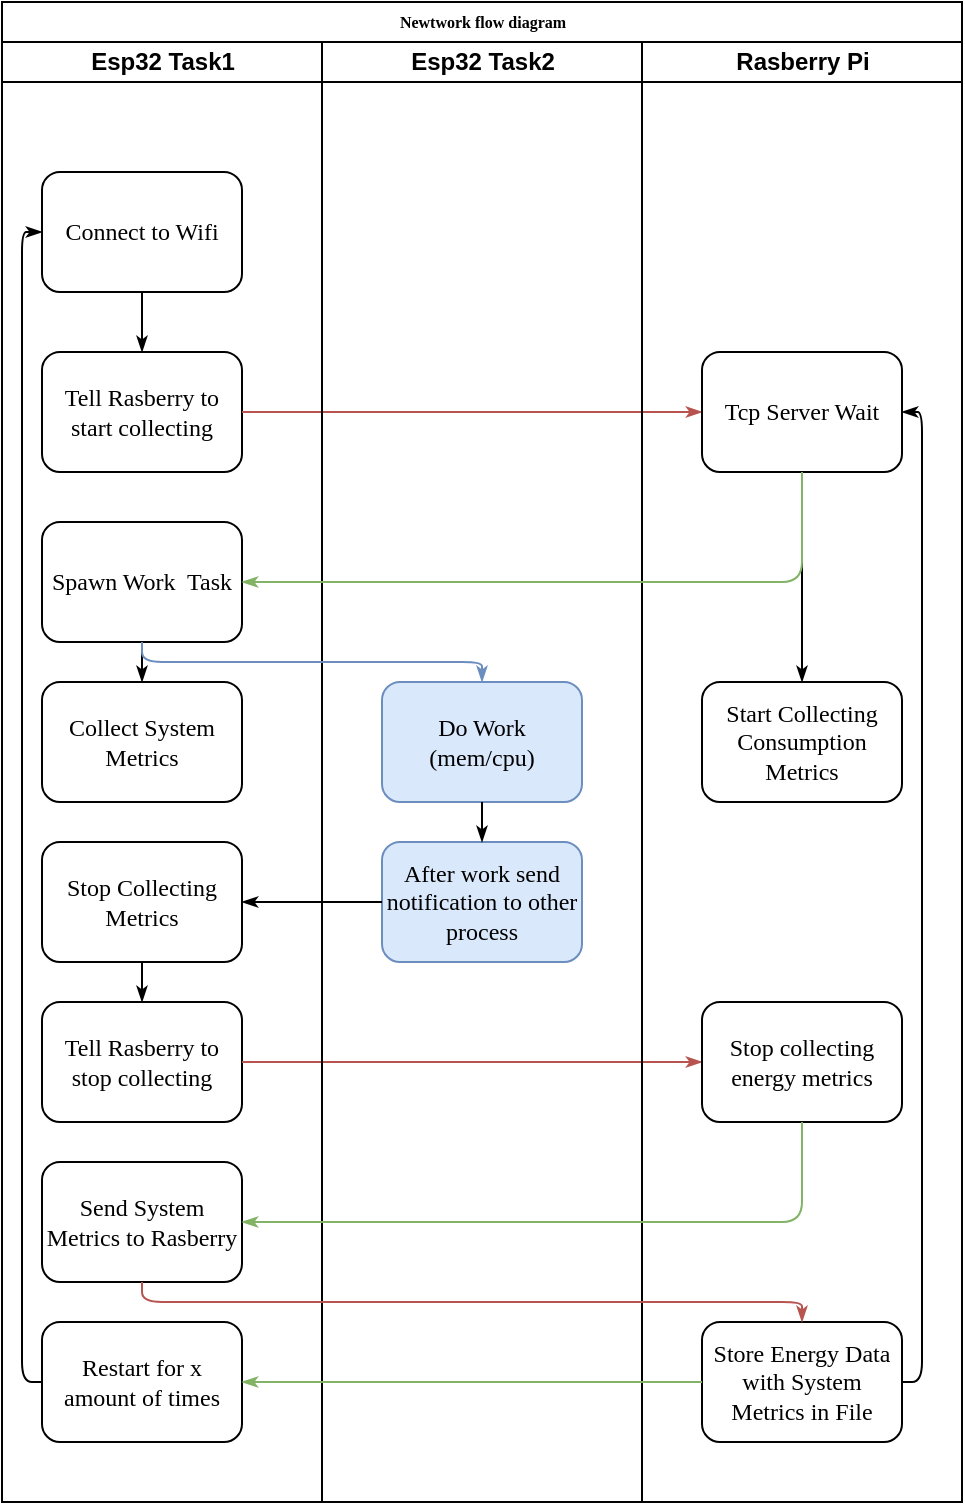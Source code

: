 <mxfile version="18.0.2" type="device"><diagram name="Page-1" id="74e2e168-ea6b-b213-b513-2b3c1d86103e"><mxGraphModel dx="1350" dy="793" grid="1" gridSize="10" guides="1" tooltips="1" connect="1" arrows="1" fold="1" page="1" pageScale="1" pageWidth="1100" pageHeight="850" background="none" math="0" shadow="0"><root><mxCell id="0"/><mxCell id="1" parent="0"/><mxCell id="77e6c97f196da883-1" value="Newtwork flow diagram" style="swimlane;html=1;childLayout=stackLayout;startSize=20;rounded=0;shadow=0;labelBackgroundColor=none;strokeWidth=1;fontFamily=Verdana;fontSize=8;align=center;" parent="1" vertex="1"><mxGeometry x="70" y="40" width="480" height="750" as="geometry"/></mxCell><mxCell id="77e6c97f196da883-2" value="Esp32 Task1" style="swimlane;html=1;startSize=20;" parent="77e6c97f196da883-1" vertex="1"><mxGeometry y="20" width="160" height="730" as="geometry"/></mxCell><mxCell id="77e6c97f196da883-8" value="&lt;font style=&quot;font-size: 12px;&quot;&gt;Connect to Wifi&lt;/font&gt;" style="rounded=1;whiteSpace=wrap;html=1;shadow=0;labelBackgroundColor=none;strokeWidth=1;fontFamily=Verdana;fontSize=8;align=center;" parent="77e6c97f196da883-2" vertex="1"><mxGeometry x="20" y="65" width="100" height="60" as="geometry"/></mxCell><mxCell id="77e6c97f196da883-9" value="&lt;font style=&quot;font-size: 12px;&quot;&gt;Tell Rasberry to start collecting&lt;br&gt;&lt;/font&gt;" style="rounded=1;whiteSpace=wrap;html=1;shadow=0;labelBackgroundColor=none;strokeWidth=1;fontFamily=Verdana;fontSize=8;align=center;" parent="77e6c97f196da883-2" vertex="1"><mxGeometry x="20" y="155" width="100" height="60" as="geometry"/></mxCell><mxCell id="QB10SwbmiYUfre9VYgdp-1" value="&lt;font style=&quot;font-size: 12px;&quot;&gt;Spawn Work&amp;nbsp; Task&lt;br&gt;&lt;/font&gt;" style="rounded=1;whiteSpace=wrap;html=1;shadow=0;labelBackgroundColor=none;strokeWidth=1;fontFamily=Verdana;fontSize=8;align=center;" vertex="1" parent="77e6c97f196da883-2"><mxGeometry x="20" y="240" width="100" height="60" as="geometry"/></mxCell><mxCell id="QB10SwbmiYUfre9VYgdp-5" value="&lt;font style=&quot;font-size: 12px;&quot;&gt;Collect System Metrics&lt;br&gt;&lt;/font&gt;" style="rounded=1;whiteSpace=wrap;html=1;shadow=0;labelBackgroundColor=none;strokeWidth=1;fontFamily=Verdana;fontSize=8;align=center;" vertex="1" parent="77e6c97f196da883-2"><mxGeometry x="20" y="320" width="100" height="60" as="geometry"/></mxCell><mxCell id="QB10SwbmiYUfre9VYgdp-6" style="edgeStyle=orthogonalEdgeStyle;rounded=1;html=1;labelBackgroundColor=none;startArrow=none;startFill=0;startSize=5;endArrow=classicThin;endFill=1;endSize=5;jettySize=auto;orthogonalLoop=1;strokeColor=#000000;strokeWidth=1;fontFamily=Verdana;fontSize=8;fontColor=#000000;entryX=0.5;entryY=0;entryDx=0;entryDy=0;exitX=0.5;exitY=1;exitDx=0;exitDy=0;" edge="1" parent="77e6c97f196da883-2" source="QB10SwbmiYUfre9VYgdp-1" target="QB10SwbmiYUfre9VYgdp-5"><mxGeometry relative="1" as="geometry"><mxPoint x="560" y="290" as="sourcePoint"/><mxPoint x="560" y="320" as="targetPoint"/></mxGeometry></mxCell><mxCell id="QB10SwbmiYUfre9VYgdp-8" value="&lt;font style=&quot;font-size: 12px;&quot;&gt;Stop Collecting Metrics&lt;br&gt;&lt;/font&gt;" style="rounded=1;whiteSpace=wrap;html=1;shadow=0;labelBackgroundColor=none;strokeWidth=1;fontFamily=Verdana;fontSize=8;align=center;" vertex="1" parent="77e6c97f196da883-2"><mxGeometry x="20" y="400" width="100" height="60" as="geometry"/></mxCell><mxCell id="QB10SwbmiYUfre9VYgdp-12" value="&lt;font style=&quot;font-size: 12px;&quot;&gt;Tell Rasberry to stop collecting&lt;br&gt;&lt;/font&gt;" style="rounded=1;whiteSpace=wrap;html=1;shadow=0;labelBackgroundColor=none;strokeWidth=1;fontFamily=Verdana;fontSize=8;align=center;" vertex="1" parent="77e6c97f196da883-2"><mxGeometry x="20" y="480" width="100" height="60" as="geometry"/></mxCell><mxCell id="QB10SwbmiYUfre9VYgdp-15" value="&lt;font style=&quot;font-size: 12px;&quot;&gt;Send System Metrics to Rasberry&lt;br&gt;&lt;/font&gt;" style="rounded=1;whiteSpace=wrap;html=1;shadow=0;labelBackgroundColor=none;strokeWidth=1;fontFamily=Verdana;fontSize=8;align=center;" vertex="1" parent="77e6c97f196da883-2"><mxGeometry x="20" y="560" width="100" height="60" as="geometry"/></mxCell><mxCell id="QB10SwbmiYUfre9VYgdp-19" value="&lt;font style=&quot;font-size: 12px;&quot;&gt;Restart for x amount of times&lt;br&gt;&lt;/font&gt;" style="rounded=1;whiteSpace=wrap;html=1;shadow=0;labelBackgroundColor=none;strokeWidth=1;fontFamily=Verdana;fontSize=8;align=center;" vertex="1" parent="77e6c97f196da883-2"><mxGeometry x="20" y="640" width="100" height="60" as="geometry"/></mxCell><mxCell id="QB10SwbmiYUfre9VYgdp-21" style="edgeStyle=orthogonalEdgeStyle;rounded=1;html=1;labelBackgroundColor=none;startArrow=none;startFill=0;startSize=5;endArrow=classicThin;endFill=1;endSize=5;jettySize=auto;orthogonalLoop=1;strokeWidth=1;fontFamily=Verdana;fontSize=8;exitX=0;exitY=0.5;exitDx=0;exitDy=0;entryX=0;entryY=0.5;entryDx=0;entryDy=0;" edge="1" parent="77e6c97f196da883-2" source="QB10SwbmiYUfre9VYgdp-19" target="77e6c97f196da883-8"><mxGeometry relative="1" as="geometry"><mxPoint x="360" y="680" as="sourcePoint"/><mxPoint x="130" y="680" as="targetPoint"/><Array as="points"><mxPoint x="10" y="670"/><mxPoint x="10" y="95"/></Array></mxGeometry></mxCell><mxCell id="QB10SwbmiYUfre9VYgdp-22" style="edgeStyle=orthogonalEdgeStyle;rounded=1;html=1;labelBackgroundColor=none;startArrow=none;startFill=0;startSize=5;endArrow=classicThin;endFill=1;endSize=5;jettySize=auto;orthogonalLoop=1;strokeWidth=1;fontFamily=Verdana;fontSize=8;exitX=0.5;exitY=1;exitDx=0;exitDy=0;" edge="1" parent="77e6c97f196da883-2" source="77e6c97f196da883-8" target="77e6c97f196da883-9"><mxGeometry relative="1" as="geometry"><mxPoint x="410" y="225.0" as="sourcePoint"/><mxPoint x="410" y="330" as="targetPoint"/></mxGeometry></mxCell><mxCell id="77e6c97f196da883-28" style="edgeStyle=orthogonalEdgeStyle;rounded=1;html=1;labelBackgroundColor=none;startArrow=none;startFill=0;startSize=5;endArrow=classicThin;endFill=1;endSize=5;jettySize=auto;orthogonalLoop=1;strokeWidth=1;fontFamily=Verdana;fontSize=8;fillColor=#f8cecc;strokeColor=#b85450;" parent="77e6c97f196da883-1" source="77e6c97f196da883-9" target="77e6c97f196da883-12" edge="1"><mxGeometry relative="1" as="geometry"/></mxCell><mxCell id="107ba76e4e335f99-6" style="edgeStyle=orthogonalEdgeStyle;rounded=1;html=1;labelBackgroundColor=none;startArrow=none;startFill=0;startSize=5;endArrow=classicThin;endFill=1;endSize=5;jettySize=auto;orthogonalLoop=1;strokeWidth=1;fontFamily=Verdana;fontSize=8;exitX=1;exitY=0.5;exitDx=0;exitDy=0;entryX=0;entryY=0.5;entryDx=0;entryDy=0;fillColor=#f8cecc;strokeColor=#b85450;" parent="77e6c97f196da883-1" source="QB10SwbmiYUfre9VYgdp-12" target="QB10SwbmiYUfre9VYgdp-14" edge="1"><mxGeometry relative="1" as="geometry"><mxPoint x="450" y="610" as="sourcePoint"/><mxPoint x="510" y="610" as="targetPoint"/></mxGeometry></mxCell><mxCell id="77e6c97f196da883-3" value="Esp32 Task2" style="swimlane;html=1;startSize=20;" parent="77e6c97f196da883-1" vertex="1"><mxGeometry x="160" y="20" width="160" height="730" as="geometry"/></mxCell><mxCell id="QB10SwbmiYUfre9VYgdp-4" value="&lt;font style=&quot;font-size: 12px;&quot;&gt;Do Work (mem/cpu)&lt;br&gt;&lt;/font&gt;" style="rounded=1;whiteSpace=wrap;html=1;shadow=0;labelBackgroundColor=none;strokeWidth=1;fontFamily=Verdana;fontSize=8;align=center;fillColor=#dae8fc;strokeColor=#6c8ebf;" vertex="1" parent="77e6c97f196da883-3"><mxGeometry x="30" y="320" width="100" height="60" as="geometry"/></mxCell><mxCell id="QB10SwbmiYUfre9VYgdp-9" value="&lt;font style=&quot;font-size: 12px;&quot;&gt;After work send notification to other process&lt;br&gt;&lt;/font&gt;" style="rounded=1;whiteSpace=wrap;html=1;shadow=0;labelBackgroundColor=none;strokeWidth=1;fontFamily=Verdana;fontSize=8;align=center;fillColor=#dae8fc;strokeColor=#6c8ebf;" vertex="1" parent="77e6c97f196da883-3"><mxGeometry x="30" y="400" width="100" height="60" as="geometry"/></mxCell><mxCell id="QB10SwbmiYUfre9VYgdp-10" style="edgeStyle=orthogonalEdgeStyle;rounded=1;html=1;labelBackgroundColor=none;startArrow=none;startFill=0;startSize=5;endArrow=classicThin;endFill=1;endSize=5;jettySize=auto;orthogonalLoop=1;strokeColor=#000000;strokeWidth=1;fontFamily=Verdana;fontSize=8;fontColor=#000000;entryX=0.5;entryY=0;entryDx=0;entryDy=0;exitX=0.5;exitY=1;exitDx=0;exitDy=0;" edge="1" parent="77e6c97f196da883-3" source="QB10SwbmiYUfre9VYgdp-4" target="QB10SwbmiYUfre9VYgdp-9"><mxGeometry relative="1" as="geometry"><mxPoint x="-80" y="310" as="sourcePoint"/><mxPoint x="-80" y="330" as="targetPoint"/></mxGeometry></mxCell><mxCell id="77e6c97f196da883-4" value="Rasberry Pi" style="swimlane;html=1;startSize=20;" parent="77e6c97f196da883-1" vertex="1"><mxGeometry x="320" y="20" width="160" height="730" as="geometry"/></mxCell><mxCell id="77e6c97f196da883-12" value="&lt;font style=&quot;font-size: 12px;&quot;&gt;Tcp Server Wait&lt;br&gt;&lt;/font&gt;" style="rounded=1;whiteSpace=wrap;html=1;shadow=0;labelBackgroundColor=none;strokeWidth=1;fontFamily=Verdana;fontSize=8;align=center;" parent="77e6c97f196da883-4" vertex="1"><mxGeometry x="30" y="155" width="100" height="60" as="geometry"/></mxCell><mxCell id="77e6c97f196da883-29" style="edgeStyle=orthogonalEdgeStyle;rounded=1;html=1;labelBackgroundColor=none;startArrow=none;startFill=0;startSize=5;endArrow=classicThin;endFill=1;endSize=5;jettySize=auto;orthogonalLoop=1;strokeWidth=1;fontFamily=Verdana;fontSize=8;entryX=0.5;entryY=0;entryDx=0;entryDy=0;" parent="77e6c97f196da883-4" source="77e6c97f196da883-12" target="QB10SwbmiYUfre9VYgdp-3" edge="1"><mxGeometry relative="1" as="geometry"><mxPoint x="80" y="290" as="targetPoint"/></mxGeometry></mxCell><mxCell id="QB10SwbmiYUfre9VYgdp-3" value="&lt;font style=&quot;font-size: 12px;&quot;&gt;Start Collecting Consumption Metrics&lt;br&gt;&lt;/font&gt;" style="rounded=1;whiteSpace=wrap;html=1;shadow=0;labelBackgroundColor=none;strokeWidth=1;fontFamily=Verdana;fontSize=8;align=center;" vertex="1" parent="77e6c97f196da883-4"><mxGeometry x="30" y="320" width="100" height="60" as="geometry"/></mxCell><mxCell id="QB10SwbmiYUfre9VYgdp-14" value="&lt;font style=&quot;font-size: 12px;&quot;&gt;Stop collecting energy metrics&lt;br&gt;&lt;/font&gt;" style="rounded=1;whiteSpace=wrap;html=1;shadow=0;labelBackgroundColor=none;strokeWidth=1;fontFamily=Verdana;fontSize=8;align=center;" vertex="1" parent="77e6c97f196da883-4"><mxGeometry x="30" y="480" width="100" height="60" as="geometry"/></mxCell><mxCell id="QB10SwbmiYUfre9VYgdp-17" value="&lt;font style=&quot;font-size: 12px;&quot;&gt;Store Energy Data with System Metrics in File&lt;br&gt;&lt;/font&gt;" style="rounded=1;whiteSpace=wrap;html=1;shadow=0;labelBackgroundColor=none;strokeWidth=1;fontFamily=Verdana;fontSize=8;align=center;" vertex="1" parent="77e6c97f196da883-4"><mxGeometry x="30" y="640" width="100" height="60" as="geometry"/></mxCell><mxCell id="QB10SwbmiYUfre9VYgdp-23" style="edgeStyle=orthogonalEdgeStyle;rounded=1;html=1;labelBackgroundColor=none;startArrow=none;startFill=0;startSize=5;endArrow=classicThin;endFill=1;endSize=5;jettySize=auto;orthogonalLoop=1;strokeWidth=1;fontFamily=Verdana;fontSize=8;exitX=1;exitY=0.5;exitDx=0;exitDy=0;entryX=1;entryY=0.5;entryDx=0;entryDy=0;" edge="1" parent="77e6c97f196da883-4" source="QB10SwbmiYUfre9VYgdp-17" target="77e6c97f196da883-12"><mxGeometry relative="1" as="geometry"><mxPoint x="-290" y="680" as="sourcePoint"/><mxPoint x="150" y="180" as="targetPoint"/><Array as="points"><mxPoint x="140" y="670"/><mxPoint x="140" y="185"/></Array></mxGeometry></mxCell><mxCell id="QB10SwbmiYUfre9VYgdp-2" style="edgeStyle=orthogonalEdgeStyle;rounded=1;html=1;labelBackgroundColor=none;startArrow=none;startFill=0;startSize=5;endArrow=classicThin;endFill=1;endSize=5;jettySize=auto;orthogonalLoop=1;strokeWidth=1;fontFamily=Verdana;fontSize=8;fillColor=#d5e8d4;strokeColor=#82b366;exitX=0.5;exitY=1;exitDx=0;exitDy=0;entryX=1;entryY=0.5;entryDx=0;entryDy=0;" edge="1" parent="77e6c97f196da883-1" source="77e6c97f196da883-12" target="QB10SwbmiYUfre9VYgdp-1"><mxGeometry relative="1" as="geometry"><mxPoint x="130" y="215" as="sourcePoint"/><mxPoint x="360" y="215" as="targetPoint"/><Array as="points"><mxPoint x="400" y="290"/></Array></mxGeometry></mxCell><mxCell id="QB10SwbmiYUfre9VYgdp-16" style="edgeStyle=orthogonalEdgeStyle;rounded=1;html=1;labelBackgroundColor=none;startArrow=none;startFill=0;startSize=5;endArrow=classicThin;endFill=1;endSize=5;jettySize=auto;orthogonalLoop=1;strokeWidth=1;fontFamily=Verdana;fontSize=8;exitX=0.5;exitY=1;exitDx=0;exitDy=0;entryX=1;entryY=0.5;entryDx=0;entryDy=0;fillColor=#d5e8d4;strokeColor=#82b366;" edge="1" parent="77e6c97f196da883-1" source="QB10SwbmiYUfre9VYgdp-14" target="QB10SwbmiYUfre9VYgdp-15"><mxGeometry relative="1" as="geometry"><mxPoint x="130" y="540" as="sourcePoint"/><mxPoint x="360" y="540" as="targetPoint"/></mxGeometry></mxCell><mxCell id="QB10SwbmiYUfre9VYgdp-18" style="edgeStyle=orthogonalEdgeStyle;rounded=1;html=1;labelBackgroundColor=none;startArrow=none;startFill=0;startSize=5;endArrow=classicThin;endFill=1;endSize=5;jettySize=auto;orthogonalLoop=1;strokeWidth=1;fontFamily=Verdana;fontSize=8;exitX=0.5;exitY=1;exitDx=0;exitDy=0;entryX=0.5;entryY=0;entryDx=0;entryDy=0;fillColor=#f8cecc;strokeColor=#b85450;" edge="1" parent="77e6c97f196da883-1" source="QB10SwbmiYUfre9VYgdp-15" target="QB10SwbmiYUfre9VYgdp-17"><mxGeometry relative="1" as="geometry"><mxPoint x="410" y="570" as="sourcePoint"/><mxPoint x="130" y="620" as="targetPoint"/><Array as="points"><mxPoint x="70" y="650"/></Array></mxGeometry></mxCell><mxCell id="QB10SwbmiYUfre9VYgdp-20" style="edgeStyle=orthogonalEdgeStyle;rounded=1;html=1;labelBackgroundColor=none;startArrow=none;startFill=0;startSize=5;endArrow=classicThin;endFill=1;endSize=5;jettySize=auto;orthogonalLoop=1;strokeWidth=1;fontFamily=Verdana;fontSize=8;exitX=0;exitY=0.5;exitDx=0;exitDy=0;entryX=1;entryY=0.5;entryDx=0;entryDy=0;fillColor=#d5e8d4;strokeColor=#82b366;" edge="1" parent="77e6c97f196da883-1" source="QB10SwbmiYUfre9VYgdp-17" target="QB10SwbmiYUfre9VYgdp-19"><mxGeometry relative="1" as="geometry"><mxPoint x="510" y="680" as="sourcePoint"/><mxPoint x="230" y="730" as="targetPoint"/></mxGeometry></mxCell><mxCell id="QB10SwbmiYUfre9VYgdp-7" style="edgeStyle=orthogonalEdgeStyle;rounded=1;html=1;labelBackgroundColor=none;startArrow=none;startFill=0;startSize=5;endArrow=classicThin;endFill=1;endSize=5;jettySize=auto;orthogonalLoop=1;strokeColor=#6c8ebf;strokeWidth=1;fontFamily=Verdana;fontSize=8;fontColor=#000000;exitX=0.5;exitY=1;exitDx=0;exitDy=0;fillColor=#dae8fc;" edge="1" parent="1" source="QB10SwbmiYUfre9VYgdp-1"><mxGeometry relative="1" as="geometry"><mxPoint x="640" y="360" as="sourcePoint"/><mxPoint x="310" y="380" as="targetPoint"/><Array as="points"><mxPoint x="140" y="370"/><mxPoint x="310" y="370"/></Array></mxGeometry></mxCell><mxCell id="QB10SwbmiYUfre9VYgdp-11" style="edgeStyle=orthogonalEdgeStyle;rounded=1;html=1;labelBackgroundColor=none;startArrow=none;startFill=0;startSize=5;endArrow=classicThin;endFill=1;endSize=5;jettySize=auto;orthogonalLoop=1;strokeColor=#000000;strokeWidth=1;fontFamily=Verdana;fontSize=8;fontColor=#000000;exitX=0;exitY=0.5;exitDx=0;exitDy=0;" edge="1" parent="1" source="QB10SwbmiYUfre9VYgdp-9"><mxGeometry relative="1" as="geometry"><mxPoint x="160" y="380" as="sourcePoint"/><mxPoint x="190" y="490" as="targetPoint"/></mxGeometry></mxCell><mxCell id="QB10SwbmiYUfre9VYgdp-13" style="edgeStyle=orthogonalEdgeStyle;rounded=1;html=1;labelBackgroundColor=none;startArrow=none;startFill=0;startSize=5;endArrow=classicThin;endFill=1;endSize=5;jettySize=auto;orthogonalLoop=1;strokeColor=#000000;strokeWidth=1;fontFamily=Verdana;fontSize=8;fontColor=#000000;exitX=0.5;exitY=1;exitDx=0;exitDy=0;" edge="1" parent="1" source="QB10SwbmiYUfre9VYgdp-8"><mxGeometry relative="1" as="geometry"><mxPoint x="320" y="450" as="sourcePoint"/><mxPoint x="140" y="540" as="targetPoint"/></mxGeometry></mxCell></root></mxGraphModel></diagram></mxfile>